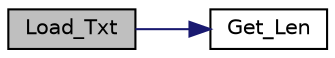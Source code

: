 digraph "Load_Txt"
{
 // LATEX_PDF_SIZE
  edge [fontname="Helvetica",fontsize="10",labelfontname="Helvetica",labelfontsize="10"];
  node [fontname="Helvetica",fontsize="10",shape=record];
  rankdir="LR";
  Node1 [label="Load_Txt",height=0.2,width=0.4,color="black", fillcolor="grey75", style="filled", fontcolor="black",tooltip="Loading the text from file.txt into."];
  Node1 -> Node2 [color="midnightblue",fontsize="10",style="solid",fontname="Helvetica"];
  Node2 [label="Get_Len",height=0.2,width=0.4,color="black", fillcolor="white", style="filled",URL="$sort__by__alphabet_8cpp.html#ab9d7516418d35ccf9d236685f4278ad6",tooltip="Counts number of symbols in file (type of int)"];
}
